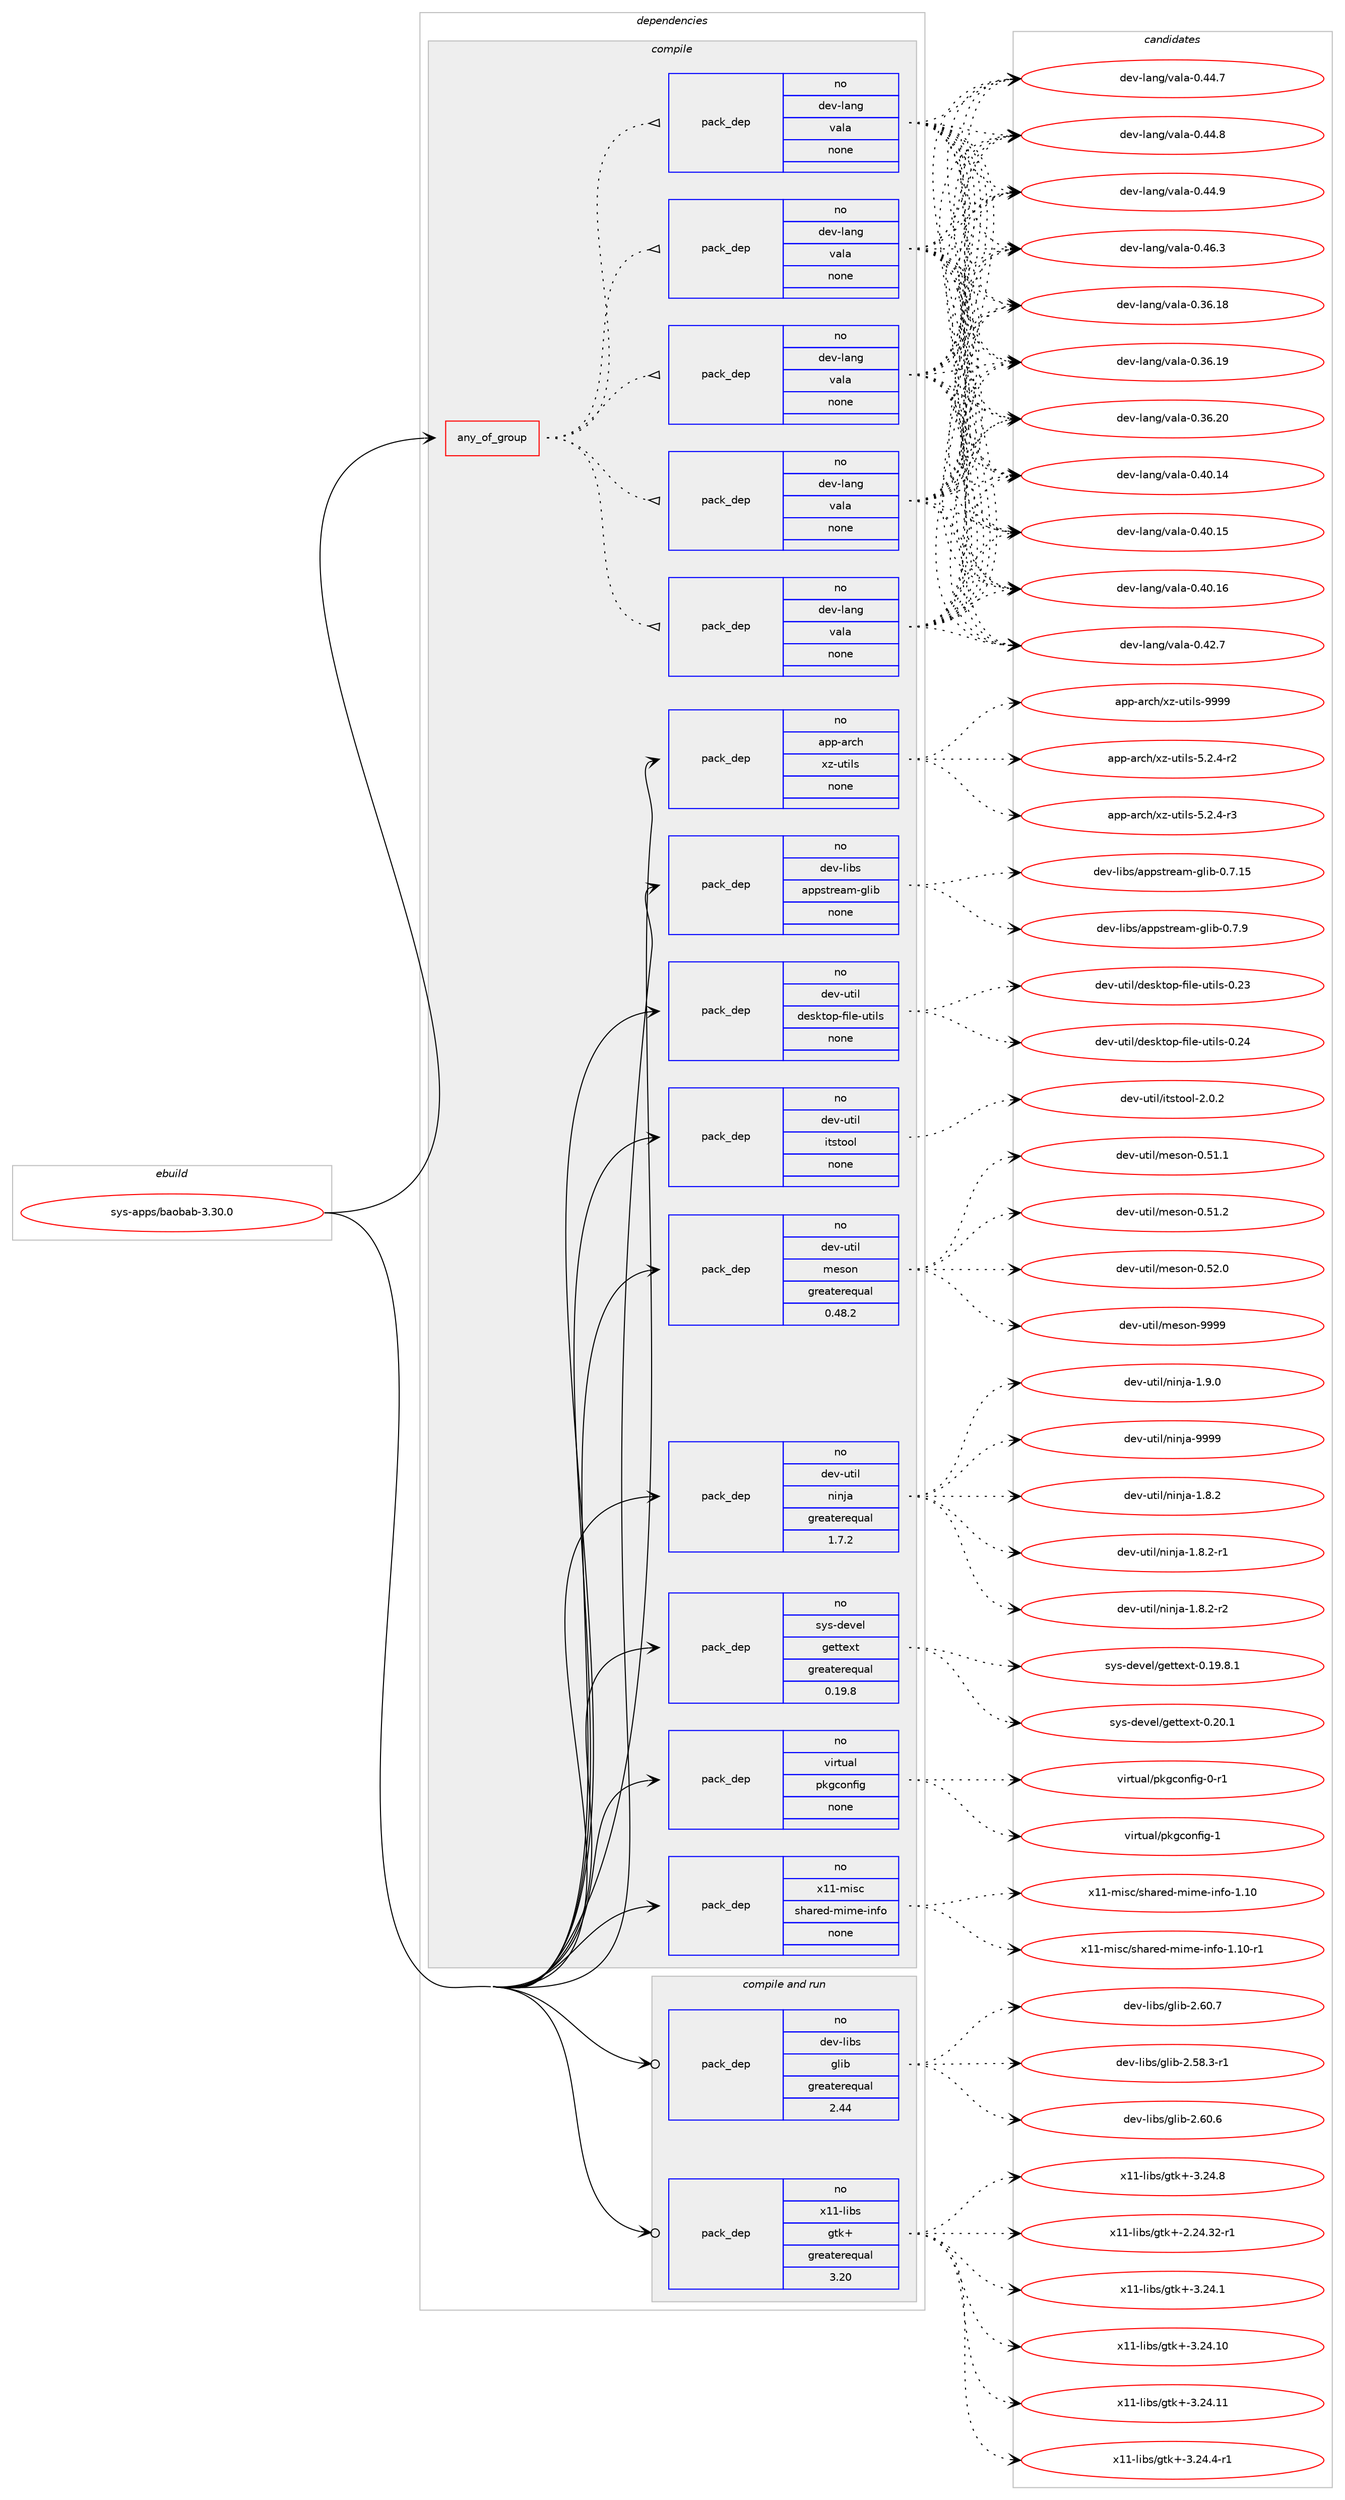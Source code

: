 digraph prolog {

# *************
# Graph options
# *************

newrank=true;
concentrate=true;
compound=true;
graph [rankdir=LR,fontname=Helvetica,fontsize=10,ranksep=1.5];#, ranksep=2.5, nodesep=0.2];
edge  [arrowhead=vee];
node  [fontname=Helvetica,fontsize=10];

# **********
# The ebuild
# **********

subgraph cluster_leftcol {
color=gray;
rank=same;
label=<<i>ebuild</i>>;
id [label="sys-apps/baobab-3.30.0", color=red, width=4, href="../sys-apps/baobab-3.30.0.svg"];
}

# ****************
# The dependencies
# ****************

subgraph cluster_midcol {
color=gray;
label=<<i>dependencies</i>>;
subgraph cluster_compile {
fillcolor="#eeeeee";
style=filled;
label=<<i>compile</i>>;
subgraph any14794 {
dependency873666 [label=<<TABLE BORDER="0" CELLBORDER="1" CELLSPACING="0" CELLPADDING="4"><TR><TD CELLPADDING="10">any_of_group</TD></TR></TABLE>>, shape=none, color=red];subgraph pack648087 {
dependency873667 [label=<<TABLE BORDER="0" CELLBORDER="1" CELLSPACING="0" CELLPADDING="4" WIDTH="220"><TR><TD ROWSPAN="6" CELLPADDING="30">pack_dep</TD></TR><TR><TD WIDTH="110">no</TD></TR><TR><TD>dev-lang</TD></TR><TR><TD>vala</TD></TR><TR><TD>none</TD></TR><TR><TD></TD></TR></TABLE>>, shape=none, color=blue];
}
dependency873666:e -> dependency873667:w [weight=20,style="dotted",arrowhead="oinv"];
subgraph pack648088 {
dependency873668 [label=<<TABLE BORDER="0" CELLBORDER="1" CELLSPACING="0" CELLPADDING="4" WIDTH="220"><TR><TD ROWSPAN="6" CELLPADDING="30">pack_dep</TD></TR><TR><TD WIDTH="110">no</TD></TR><TR><TD>dev-lang</TD></TR><TR><TD>vala</TD></TR><TR><TD>none</TD></TR><TR><TD></TD></TR></TABLE>>, shape=none, color=blue];
}
dependency873666:e -> dependency873668:w [weight=20,style="dotted",arrowhead="oinv"];
subgraph pack648089 {
dependency873669 [label=<<TABLE BORDER="0" CELLBORDER="1" CELLSPACING="0" CELLPADDING="4" WIDTH="220"><TR><TD ROWSPAN="6" CELLPADDING="30">pack_dep</TD></TR><TR><TD WIDTH="110">no</TD></TR><TR><TD>dev-lang</TD></TR><TR><TD>vala</TD></TR><TR><TD>none</TD></TR><TR><TD></TD></TR></TABLE>>, shape=none, color=blue];
}
dependency873666:e -> dependency873669:w [weight=20,style="dotted",arrowhead="oinv"];
subgraph pack648090 {
dependency873670 [label=<<TABLE BORDER="0" CELLBORDER="1" CELLSPACING="0" CELLPADDING="4" WIDTH="220"><TR><TD ROWSPAN="6" CELLPADDING="30">pack_dep</TD></TR><TR><TD WIDTH="110">no</TD></TR><TR><TD>dev-lang</TD></TR><TR><TD>vala</TD></TR><TR><TD>none</TD></TR><TR><TD></TD></TR></TABLE>>, shape=none, color=blue];
}
dependency873666:e -> dependency873670:w [weight=20,style="dotted",arrowhead="oinv"];
subgraph pack648091 {
dependency873671 [label=<<TABLE BORDER="0" CELLBORDER="1" CELLSPACING="0" CELLPADDING="4" WIDTH="220"><TR><TD ROWSPAN="6" CELLPADDING="30">pack_dep</TD></TR><TR><TD WIDTH="110">no</TD></TR><TR><TD>dev-lang</TD></TR><TR><TD>vala</TD></TR><TR><TD>none</TD></TR><TR><TD></TD></TR></TABLE>>, shape=none, color=blue];
}
dependency873666:e -> dependency873671:w [weight=20,style="dotted",arrowhead="oinv"];
}
id:e -> dependency873666:w [weight=20,style="solid",arrowhead="vee"];
subgraph pack648092 {
dependency873672 [label=<<TABLE BORDER="0" CELLBORDER="1" CELLSPACING="0" CELLPADDING="4" WIDTH="220"><TR><TD ROWSPAN="6" CELLPADDING="30">pack_dep</TD></TR><TR><TD WIDTH="110">no</TD></TR><TR><TD>app-arch</TD></TR><TR><TD>xz-utils</TD></TR><TR><TD>none</TD></TR><TR><TD></TD></TR></TABLE>>, shape=none, color=blue];
}
id:e -> dependency873672:w [weight=20,style="solid",arrowhead="vee"];
subgraph pack648093 {
dependency873673 [label=<<TABLE BORDER="0" CELLBORDER="1" CELLSPACING="0" CELLPADDING="4" WIDTH="220"><TR><TD ROWSPAN="6" CELLPADDING="30">pack_dep</TD></TR><TR><TD WIDTH="110">no</TD></TR><TR><TD>dev-libs</TD></TR><TR><TD>appstream-glib</TD></TR><TR><TD>none</TD></TR><TR><TD></TD></TR></TABLE>>, shape=none, color=blue];
}
id:e -> dependency873673:w [weight=20,style="solid",arrowhead="vee"];
subgraph pack648094 {
dependency873674 [label=<<TABLE BORDER="0" CELLBORDER="1" CELLSPACING="0" CELLPADDING="4" WIDTH="220"><TR><TD ROWSPAN="6" CELLPADDING="30">pack_dep</TD></TR><TR><TD WIDTH="110">no</TD></TR><TR><TD>dev-util</TD></TR><TR><TD>desktop-file-utils</TD></TR><TR><TD>none</TD></TR><TR><TD></TD></TR></TABLE>>, shape=none, color=blue];
}
id:e -> dependency873674:w [weight=20,style="solid",arrowhead="vee"];
subgraph pack648095 {
dependency873675 [label=<<TABLE BORDER="0" CELLBORDER="1" CELLSPACING="0" CELLPADDING="4" WIDTH="220"><TR><TD ROWSPAN="6" CELLPADDING="30">pack_dep</TD></TR><TR><TD WIDTH="110">no</TD></TR><TR><TD>dev-util</TD></TR><TR><TD>itstool</TD></TR><TR><TD>none</TD></TR><TR><TD></TD></TR></TABLE>>, shape=none, color=blue];
}
id:e -> dependency873675:w [weight=20,style="solid",arrowhead="vee"];
subgraph pack648096 {
dependency873676 [label=<<TABLE BORDER="0" CELLBORDER="1" CELLSPACING="0" CELLPADDING="4" WIDTH="220"><TR><TD ROWSPAN="6" CELLPADDING="30">pack_dep</TD></TR><TR><TD WIDTH="110">no</TD></TR><TR><TD>dev-util</TD></TR><TR><TD>meson</TD></TR><TR><TD>greaterequal</TD></TR><TR><TD>0.48.2</TD></TR></TABLE>>, shape=none, color=blue];
}
id:e -> dependency873676:w [weight=20,style="solid",arrowhead="vee"];
subgraph pack648097 {
dependency873677 [label=<<TABLE BORDER="0" CELLBORDER="1" CELLSPACING="0" CELLPADDING="4" WIDTH="220"><TR><TD ROWSPAN="6" CELLPADDING="30">pack_dep</TD></TR><TR><TD WIDTH="110">no</TD></TR><TR><TD>dev-util</TD></TR><TR><TD>ninja</TD></TR><TR><TD>greaterequal</TD></TR><TR><TD>1.7.2</TD></TR></TABLE>>, shape=none, color=blue];
}
id:e -> dependency873677:w [weight=20,style="solid",arrowhead="vee"];
subgraph pack648098 {
dependency873678 [label=<<TABLE BORDER="0" CELLBORDER="1" CELLSPACING="0" CELLPADDING="4" WIDTH="220"><TR><TD ROWSPAN="6" CELLPADDING="30">pack_dep</TD></TR><TR><TD WIDTH="110">no</TD></TR><TR><TD>sys-devel</TD></TR><TR><TD>gettext</TD></TR><TR><TD>greaterequal</TD></TR><TR><TD>0.19.8</TD></TR></TABLE>>, shape=none, color=blue];
}
id:e -> dependency873678:w [weight=20,style="solid",arrowhead="vee"];
subgraph pack648099 {
dependency873679 [label=<<TABLE BORDER="0" CELLBORDER="1" CELLSPACING="0" CELLPADDING="4" WIDTH="220"><TR><TD ROWSPAN="6" CELLPADDING="30">pack_dep</TD></TR><TR><TD WIDTH="110">no</TD></TR><TR><TD>virtual</TD></TR><TR><TD>pkgconfig</TD></TR><TR><TD>none</TD></TR><TR><TD></TD></TR></TABLE>>, shape=none, color=blue];
}
id:e -> dependency873679:w [weight=20,style="solid",arrowhead="vee"];
subgraph pack648100 {
dependency873680 [label=<<TABLE BORDER="0" CELLBORDER="1" CELLSPACING="0" CELLPADDING="4" WIDTH="220"><TR><TD ROWSPAN="6" CELLPADDING="30">pack_dep</TD></TR><TR><TD WIDTH="110">no</TD></TR><TR><TD>x11-misc</TD></TR><TR><TD>shared-mime-info</TD></TR><TR><TD>none</TD></TR><TR><TD></TD></TR></TABLE>>, shape=none, color=blue];
}
id:e -> dependency873680:w [weight=20,style="solid",arrowhead="vee"];
}
subgraph cluster_compileandrun {
fillcolor="#eeeeee";
style=filled;
label=<<i>compile and run</i>>;
subgraph pack648101 {
dependency873681 [label=<<TABLE BORDER="0" CELLBORDER="1" CELLSPACING="0" CELLPADDING="4" WIDTH="220"><TR><TD ROWSPAN="6" CELLPADDING="30">pack_dep</TD></TR><TR><TD WIDTH="110">no</TD></TR><TR><TD>dev-libs</TD></TR><TR><TD>glib</TD></TR><TR><TD>greaterequal</TD></TR><TR><TD>2.44</TD></TR></TABLE>>, shape=none, color=blue];
}
id:e -> dependency873681:w [weight=20,style="solid",arrowhead="odotvee"];
subgraph pack648102 {
dependency873682 [label=<<TABLE BORDER="0" CELLBORDER="1" CELLSPACING="0" CELLPADDING="4" WIDTH="220"><TR><TD ROWSPAN="6" CELLPADDING="30">pack_dep</TD></TR><TR><TD WIDTH="110">no</TD></TR><TR><TD>x11-libs</TD></TR><TR><TD>gtk+</TD></TR><TR><TD>greaterequal</TD></TR><TR><TD>3.20</TD></TR></TABLE>>, shape=none, color=blue];
}
id:e -> dependency873682:w [weight=20,style="solid",arrowhead="odotvee"];
}
subgraph cluster_run {
fillcolor="#eeeeee";
style=filled;
label=<<i>run</i>>;
}
}

# **************
# The candidates
# **************

subgraph cluster_choices {
rank=same;
color=gray;
label=<<i>candidates</i>>;

subgraph choice648087 {
color=black;
nodesep=1;
choice10010111845108971101034711897108974548465154464956 [label="dev-lang/vala-0.36.18", color=red, width=4,href="../dev-lang/vala-0.36.18.svg"];
choice10010111845108971101034711897108974548465154464957 [label="dev-lang/vala-0.36.19", color=red, width=4,href="../dev-lang/vala-0.36.19.svg"];
choice10010111845108971101034711897108974548465154465048 [label="dev-lang/vala-0.36.20", color=red, width=4,href="../dev-lang/vala-0.36.20.svg"];
choice10010111845108971101034711897108974548465248464952 [label="dev-lang/vala-0.40.14", color=red, width=4,href="../dev-lang/vala-0.40.14.svg"];
choice10010111845108971101034711897108974548465248464953 [label="dev-lang/vala-0.40.15", color=red, width=4,href="../dev-lang/vala-0.40.15.svg"];
choice10010111845108971101034711897108974548465248464954 [label="dev-lang/vala-0.40.16", color=red, width=4,href="../dev-lang/vala-0.40.16.svg"];
choice100101118451089711010347118971089745484652504655 [label="dev-lang/vala-0.42.7", color=red, width=4,href="../dev-lang/vala-0.42.7.svg"];
choice100101118451089711010347118971089745484652524655 [label="dev-lang/vala-0.44.7", color=red, width=4,href="../dev-lang/vala-0.44.7.svg"];
choice100101118451089711010347118971089745484652524656 [label="dev-lang/vala-0.44.8", color=red, width=4,href="../dev-lang/vala-0.44.8.svg"];
choice100101118451089711010347118971089745484652524657 [label="dev-lang/vala-0.44.9", color=red, width=4,href="../dev-lang/vala-0.44.9.svg"];
choice100101118451089711010347118971089745484652544651 [label="dev-lang/vala-0.46.3", color=red, width=4,href="../dev-lang/vala-0.46.3.svg"];
dependency873667:e -> choice10010111845108971101034711897108974548465154464956:w [style=dotted,weight="100"];
dependency873667:e -> choice10010111845108971101034711897108974548465154464957:w [style=dotted,weight="100"];
dependency873667:e -> choice10010111845108971101034711897108974548465154465048:w [style=dotted,weight="100"];
dependency873667:e -> choice10010111845108971101034711897108974548465248464952:w [style=dotted,weight="100"];
dependency873667:e -> choice10010111845108971101034711897108974548465248464953:w [style=dotted,weight="100"];
dependency873667:e -> choice10010111845108971101034711897108974548465248464954:w [style=dotted,weight="100"];
dependency873667:e -> choice100101118451089711010347118971089745484652504655:w [style=dotted,weight="100"];
dependency873667:e -> choice100101118451089711010347118971089745484652524655:w [style=dotted,weight="100"];
dependency873667:e -> choice100101118451089711010347118971089745484652524656:w [style=dotted,weight="100"];
dependency873667:e -> choice100101118451089711010347118971089745484652524657:w [style=dotted,weight="100"];
dependency873667:e -> choice100101118451089711010347118971089745484652544651:w [style=dotted,weight="100"];
}
subgraph choice648088 {
color=black;
nodesep=1;
choice10010111845108971101034711897108974548465154464956 [label="dev-lang/vala-0.36.18", color=red, width=4,href="../dev-lang/vala-0.36.18.svg"];
choice10010111845108971101034711897108974548465154464957 [label="dev-lang/vala-0.36.19", color=red, width=4,href="../dev-lang/vala-0.36.19.svg"];
choice10010111845108971101034711897108974548465154465048 [label="dev-lang/vala-0.36.20", color=red, width=4,href="../dev-lang/vala-0.36.20.svg"];
choice10010111845108971101034711897108974548465248464952 [label="dev-lang/vala-0.40.14", color=red, width=4,href="../dev-lang/vala-0.40.14.svg"];
choice10010111845108971101034711897108974548465248464953 [label="dev-lang/vala-0.40.15", color=red, width=4,href="../dev-lang/vala-0.40.15.svg"];
choice10010111845108971101034711897108974548465248464954 [label="dev-lang/vala-0.40.16", color=red, width=4,href="../dev-lang/vala-0.40.16.svg"];
choice100101118451089711010347118971089745484652504655 [label="dev-lang/vala-0.42.7", color=red, width=4,href="../dev-lang/vala-0.42.7.svg"];
choice100101118451089711010347118971089745484652524655 [label="dev-lang/vala-0.44.7", color=red, width=4,href="../dev-lang/vala-0.44.7.svg"];
choice100101118451089711010347118971089745484652524656 [label="dev-lang/vala-0.44.8", color=red, width=4,href="../dev-lang/vala-0.44.8.svg"];
choice100101118451089711010347118971089745484652524657 [label="dev-lang/vala-0.44.9", color=red, width=4,href="../dev-lang/vala-0.44.9.svg"];
choice100101118451089711010347118971089745484652544651 [label="dev-lang/vala-0.46.3", color=red, width=4,href="../dev-lang/vala-0.46.3.svg"];
dependency873668:e -> choice10010111845108971101034711897108974548465154464956:w [style=dotted,weight="100"];
dependency873668:e -> choice10010111845108971101034711897108974548465154464957:w [style=dotted,weight="100"];
dependency873668:e -> choice10010111845108971101034711897108974548465154465048:w [style=dotted,weight="100"];
dependency873668:e -> choice10010111845108971101034711897108974548465248464952:w [style=dotted,weight="100"];
dependency873668:e -> choice10010111845108971101034711897108974548465248464953:w [style=dotted,weight="100"];
dependency873668:e -> choice10010111845108971101034711897108974548465248464954:w [style=dotted,weight="100"];
dependency873668:e -> choice100101118451089711010347118971089745484652504655:w [style=dotted,weight="100"];
dependency873668:e -> choice100101118451089711010347118971089745484652524655:w [style=dotted,weight="100"];
dependency873668:e -> choice100101118451089711010347118971089745484652524656:w [style=dotted,weight="100"];
dependency873668:e -> choice100101118451089711010347118971089745484652524657:w [style=dotted,weight="100"];
dependency873668:e -> choice100101118451089711010347118971089745484652544651:w [style=dotted,weight="100"];
}
subgraph choice648089 {
color=black;
nodesep=1;
choice10010111845108971101034711897108974548465154464956 [label="dev-lang/vala-0.36.18", color=red, width=4,href="../dev-lang/vala-0.36.18.svg"];
choice10010111845108971101034711897108974548465154464957 [label="dev-lang/vala-0.36.19", color=red, width=4,href="../dev-lang/vala-0.36.19.svg"];
choice10010111845108971101034711897108974548465154465048 [label="dev-lang/vala-0.36.20", color=red, width=4,href="../dev-lang/vala-0.36.20.svg"];
choice10010111845108971101034711897108974548465248464952 [label="dev-lang/vala-0.40.14", color=red, width=4,href="../dev-lang/vala-0.40.14.svg"];
choice10010111845108971101034711897108974548465248464953 [label="dev-lang/vala-0.40.15", color=red, width=4,href="../dev-lang/vala-0.40.15.svg"];
choice10010111845108971101034711897108974548465248464954 [label="dev-lang/vala-0.40.16", color=red, width=4,href="../dev-lang/vala-0.40.16.svg"];
choice100101118451089711010347118971089745484652504655 [label="dev-lang/vala-0.42.7", color=red, width=4,href="../dev-lang/vala-0.42.7.svg"];
choice100101118451089711010347118971089745484652524655 [label="dev-lang/vala-0.44.7", color=red, width=4,href="../dev-lang/vala-0.44.7.svg"];
choice100101118451089711010347118971089745484652524656 [label="dev-lang/vala-0.44.8", color=red, width=4,href="../dev-lang/vala-0.44.8.svg"];
choice100101118451089711010347118971089745484652524657 [label="dev-lang/vala-0.44.9", color=red, width=4,href="../dev-lang/vala-0.44.9.svg"];
choice100101118451089711010347118971089745484652544651 [label="dev-lang/vala-0.46.3", color=red, width=4,href="../dev-lang/vala-0.46.3.svg"];
dependency873669:e -> choice10010111845108971101034711897108974548465154464956:w [style=dotted,weight="100"];
dependency873669:e -> choice10010111845108971101034711897108974548465154464957:w [style=dotted,weight="100"];
dependency873669:e -> choice10010111845108971101034711897108974548465154465048:w [style=dotted,weight="100"];
dependency873669:e -> choice10010111845108971101034711897108974548465248464952:w [style=dotted,weight="100"];
dependency873669:e -> choice10010111845108971101034711897108974548465248464953:w [style=dotted,weight="100"];
dependency873669:e -> choice10010111845108971101034711897108974548465248464954:w [style=dotted,weight="100"];
dependency873669:e -> choice100101118451089711010347118971089745484652504655:w [style=dotted,weight="100"];
dependency873669:e -> choice100101118451089711010347118971089745484652524655:w [style=dotted,weight="100"];
dependency873669:e -> choice100101118451089711010347118971089745484652524656:w [style=dotted,weight="100"];
dependency873669:e -> choice100101118451089711010347118971089745484652524657:w [style=dotted,weight="100"];
dependency873669:e -> choice100101118451089711010347118971089745484652544651:w [style=dotted,weight="100"];
}
subgraph choice648090 {
color=black;
nodesep=1;
choice10010111845108971101034711897108974548465154464956 [label="dev-lang/vala-0.36.18", color=red, width=4,href="../dev-lang/vala-0.36.18.svg"];
choice10010111845108971101034711897108974548465154464957 [label="dev-lang/vala-0.36.19", color=red, width=4,href="../dev-lang/vala-0.36.19.svg"];
choice10010111845108971101034711897108974548465154465048 [label="dev-lang/vala-0.36.20", color=red, width=4,href="../dev-lang/vala-0.36.20.svg"];
choice10010111845108971101034711897108974548465248464952 [label="dev-lang/vala-0.40.14", color=red, width=4,href="../dev-lang/vala-0.40.14.svg"];
choice10010111845108971101034711897108974548465248464953 [label="dev-lang/vala-0.40.15", color=red, width=4,href="../dev-lang/vala-0.40.15.svg"];
choice10010111845108971101034711897108974548465248464954 [label="dev-lang/vala-0.40.16", color=red, width=4,href="../dev-lang/vala-0.40.16.svg"];
choice100101118451089711010347118971089745484652504655 [label="dev-lang/vala-0.42.7", color=red, width=4,href="../dev-lang/vala-0.42.7.svg"];
choice100101118451089711010347118971089745484652524655 [label="dev-lang/vala-0.44.7", color=red, width=4,href="../dev-lang/vala-0.44.7.svg"];
choice100101118451089711010347118971089745484652524656 [label="dev-lang/vala-0.44.8", color=red, width=4,href="../dev-lang/vala-0.44.8.svg"];
choice100101118451089711010347118971089745484652524657 [label="dev-lang/vala-0.44.9", color=red, width=4,href="../dev-lang/vala-0.44.9.svg"];
choice100101118451089711010347118971089745484652544651 [label="dev-lang/vala-0.46.3", color=red, width=4,href="../dev-lang/vala-0.46.3.svg"];
dependency873670:e -> choice10010111845108971101034711897108974548465154464956:w [style=dotted,weight="100"];
dependency873670:e -> choice10010111845108971101034711897108974548465154464957:w [style=dotted,weight="100"];
dependency873670:e -> choice10010111845108971101034711897108974548465154465048:w [style=dotted,weight="100"];
dependency873670:e -> choice10010111845108971101034711897108974548465248464952:w [style=dotted,weight="100"];
dependency873670:e -> choice10010111845108971101034711897108974548465248464953:w [style=dotted,weight="100"];
dependency873670:e -> choice10010111845108971101034711897108974548465248464954:w [style=dotted,weight="100"];
dependency873670:e -> choice100101118451089711010347118971089745484652504655:w [style=dotted,weight="100"];
dependency873670:e -> choice100101118451089711010347118971089745484652524655:w [style=dotted,weight="100"];
dependency873670:e -> choice100101118451089711010347118971089745484652524656:w [style=dotted,weight="100"];
dependency873670:e -> choice100101118451089711010347118971089745484652524657:w [style=dotted,weight="100"];
dependency873670:e -> choice100101118451089711010347118971089745484652544651:w [style=dotted,weight="100"];
}
subgraph choice648091 {
color=black;
nodesep=1;
choice10010111845108971101034711897108974548465154464956 [label="dev-lang/vala-0.36.18", color=red, width=4,href="../dev-lang/vala-0.36.18.svg"];
choice10010111845108971101034711897108974548465154464957 [label="dev-lang/vala-0.36.19", color=red, width=4,href="../dev-lang/vala-0.36.19.svg"];
choice10010111845108971101034711897108974548465154465048 [label="dev-lang/vala-0.36.20", color=red, width=4,href="../dev-lang/vala-0.36.20.svg"];
choice10010111845108971101034711897108974548465248464952 [label="dev-lang/vala-0.40.14", color=red, width=4,href="../dev-lang/vala-0.40.14.svg"];
choice10010111845108971101034711897108974548465248464953 [label="dev-lang/vala-0.40.15", color=red, width=4,href="../dev-lang/vala-0.40.15.svg"];
choice10010111845108971101034711897108974548465248464954 [label="dev-lang/vala-0.40.16", color=red, width=4,href="../dev-lang/vala-0.40.16.svg"];
choice100101118451089711010347118971089745484652504655 [label="dev-lang/vala-0.42.7", color=red, width=4,href="../dev-lang/vala-0.42.7.svg"];
choice100101118451089711010347118971089745484652524655 [label="dev-lang/vala-0.44.7", color=red, width=4,href="../dev-lang/vala-0.44.7.svg"];
choice100101118451089711010347118971089745484652524656 [label="dev-lang/vala-0.44.8", color=red, width=4,href="../dev-lang/vala-0.44.8.svg"];
choice100101118451089711010347118971089745484652524657 [label="dev-lang/vala-0.44.9", color=red, width=4,href="../dev-lang/vala-0.44.9.svg"];
choice100101118451089711010347118971089745484652544651 [label="dev-lang/vala-0.46.3", color=red, width=4,href="../dev-lang/vala-0.46.3.svg"];
dependency873671:e -> choice10010111845108971101034711897108974548465154464956:w [style=dotted,weight="100"];
dependency873671:e -> choice10010111845108971101034711897108974548465154464957:w [style=dotted,weight="100"];
dependency873671:e -> choice10010111845108971101034711897108974548465154465048:w [style=dotted,weight="100"];
dependency873671:e -> choice10010111845108971101034711897108974548465248464952:w [style=dotted,weight="100"];
dependency873671:e -> choice10010111845108971101034711897108974548465248464953:w [style=dotted,weight="100"];
dependency873671:e -> choice10010111845108971101034711897108974548465248464954:w [style=dotted,weight="100"];
dependency873671:e -> choice100101118451089711010347118971089745484652504655:w [style=dotted,weight="100"];
dependency873671:e -> choice100101118451089711010347118971089745484652524655:w [style=dotted,weight="100"];
dependency873671:e -> choice100101118451089711010347118971089745484652524656:w [style=dotted,weight="100"];
dependency873671:e -> choice100101118451089711010347118971089745484652524657:w [style=dotted,weight="100"];
dependency873671:e -> choice100101118451089711010347118971089745484652544651:w [style=dotted,weight="100"];
}
subgraph choice648092 {
color=black;
nodesep=1;
choice9711211245971149910447120122451171161051081154553465046524511450 [label="app-arch/xz-utils-5.2.4-r2", color=red, width=4,href="../app-arch/xz-utils-5.2.4-r2.svg"];
choice9711211245971149910447120122451171161051081154553465046524511451 [label="app-arch/xz-utils-5.2.4-r3", color=red, width=4,href="../app-arch/xz-utils-5.2.4-r3.svg"];
choice9711211245971149910447120122451171161051081154557575757 [label="app-arch/xz-utils-9999", color=red, width=4,href="../app-arch/xz-utils-9999.svg"];
dependency873672:e -> choice9711211245971149910447120122451171161051081154553465046524511450:w [style=dotted,weight="100"];
dependency873672:e -> choice9711211245971149910447120122451171161051081154553465046524511451:w [style=dotted,weight="100"];
dependency873672:e -> choice9711211245971149910447120122451171161051081154557575757:w [style=dotted,weight="100"];
}
subgraph choice648093 {
color=black;
nodesep=1;
choice1001011184510810598115479711211211511611410197109451031081059845484655464953 [label="dev-libs/appstream-glib-0.7.15", color=red, width=4,href="../dev-libs/appstream-glib-0.7.15.svg"];
choice10010111845108105981154797112112115116114101971094510310810598454846554657 [label="dev-libs/appstream-glib-0.7.9", color=red, width=4,href="../dev-libs/appstream-glib-0.7.9.svg"];
dependency873673:e -> choice1001011184510810598115479711211211511611410197109451031081059845484655464953:w [style=dotted,weight="100"];
dependency873673:e -> choice10010111845108105981154797112112115116114101971094510310810598454846554657:w [style=dotted,weight="100"];
}
subgraph choice648094 {
color=black;
nodesep=1;
choice100101118451171161051084710010111510711611111245102105108101451171161051081154548465051 [label="dev-util/desktop-file-utils-0.23", color=red, width=4,href="../dev-util/desktop-file-utils-0.23.svg"];
choice100101118451171161051084710010111510711611111245102105108101451171161051081154548465052 [label="dev-util/desktop-file-utils-0.24", color=red, width=4,href="../dev-util/desktop-file-utils-0.24.svg"];
dependency873674:e -> choice100101118451171161051084710010111510711611111245102105108101451171161051081154548465051:w [style=dotted,weight="100"];
dependency873674:e -> choice100101118451171161051084710010111510711611111245102105108101451171161051081154548465052:w [style=dotted,weight="100"];
}
subgraph choice648095 {
color=black;
nodesep=1;
choice1001011184511711610510847105116115116111111108455046484650 [label="dev-util/itstool-2.0.2", color=red, width=4,href="../dev-util/itstool-2.0.2.svg"];
dependency873675:e -> choice1001011184511711610510847105116115116111111108455046484650:w [style=dotted,weight="100"];
}
subgraph choice648096 {
color=black;
nodesep=1;
choice100101118451171161051084710910111511111045484653494649 [label="dev-util/meson-0.51.1", color=red, width=4,href="../dev-util/meson-0.51.1.svg"];
choice100101118451171161051084710910111511111045484653494650 [label="dev-util/meson-0.51.2", color=red, width=4,href="../dev-util/meson-0.51.2.svg"];
choice100101118451171161051084710910111511111045484653504648 [label="dev-util/meson-0.52.0", color=red, width=4,href="../dev-util/meson-0.52.0.svg"];
choice10010111845117116105108471091011151111104557575757 [label="dev-util/meson-9999", color=red, width=4,href="../dev-util/meson-9999.svg"];
dependency873676:e -> choice100101118451171161051084710910111511111045484653494649:w [style=dotted,weight="100"];
dependency873676:e -> choice100101118451171161051084710910111511111045484653494650:w [style=dotted,weight="100"];
dependency873676:e -> choice100101118451171161051084710910111511111045484653504648:w [style=dotted,weight="100"];
dependency873676:e -> choice10010111845117116105108471091011151111104557575757:w [style=dotted,weight="100"];
}
subgraph choice648097 {
color=black;
nodesep=1;
choice100101118451171161051084711010511010697454946564650 [label="dev-util/ninja-1.8.2", color=red, width=4,href="../dev-util/ninja-1.8.2.svg"];
choice1001011184511711610510847110105110106974549465646504511449 [label="dev-util/ninja-1.8.2-r1", color=red, width=4,href="../dev-util/ninja-1.8.2-r1.svg"];
choice1001011184511711610510847110105110106974549465646504511450 [label="dev-util/ninja-1.8.2-r2", color=red, width=4,href="../dev-util/ninja-1.8.2-r2.svg"];
choice100101118451171161051084711010511010697454946574648 [label="dev-util/ninja-1.9.0", color=red, width=4,href="../dev-util/ninja-1.9.0.svg"];
choice1001011184511711610510847110105110106974557575757 [label="dev-util/ninja-9999", color=red, width=4,href="../dev-util/ninja-9999.svg"];
dependency873677:e -> choice100101118451171161051084711010511010697454946564650:w [style=dotted,weight="100"];
dependency873677:e -> choice1001011184511711610510847110105110106974549465646504511449:w [style=dotted,weight="100"];
dependency873677:e -> choice1001011184511711610510847110105110106974549465646504511450:w [style=dotted,weight="100"];
dependency873677:e -> choice100101118451171161051084711010511010697454946574648:w [style=dotted,weight="100"];
dependency873677:e -> choice1001011184511711610510847110105110106974557575757:w [style=dotted,weight="100"];
}
subgraph choice648098 {
color=black;
nodesep=1;
choice1151211154510010111810110847103101116116101120116454846495746564649 [label="sys-devel/gettext-0.19.8.1", color=red, width=4,href="../sys-devel/gettext-0.19.8.1.svg"];
choice115121115451001011181011084710310111611610112011645484650484649 [label="sys-devel/gettext-0.20.1", color=red, width=4,href="../sys-devel/gettext-0.20.1.svg"];
dependency873678:e -> choice1151211154510010111810110847103101116116101120116454846495746564649:w [style=dotted,weight="100"];
dependency873678:e -> choice115121115451001011181011084710310111611610112011645484650484649:w [style=dotted,weight="100"];
}
subgraph choice648099 {
color=black;
nodesep=1;
choice11810511411611797108471121071039911111010210510345484511449 [label="virtual/pkgconfig-0-r1", color=red, width=4,href="../virtual/pkgconfig-0-r1.svg"];
choice1181051141161179710847112107103991111101021051034549 [label="virtual/pkgconfig-1", color=red, width=4,href="../virtual/pkgconfig-1.svg"];
dependency873679:e -> choice11810511411611797108471121071039911111010210510345484511449:w [style=dotted,weight="100"];
dependency873679:e -> choice1181051141161179710847112107103991111101021051034549:w [style=dotted,weight="100"];
}
subgraph choice648100 {
color=black;
nodesep=1;
choice12049494510910511599471151049711410110045109105109101451051101021114549464948 [label="x11-misc/shared-mime-info-1.10", color=red, width=4,href="../x11-misc/shared-mime-info-1.10.svg"];
choice120494945109105115994711510497114101100451091051091014510511010211145494649484511449 [label="x11-misc/shared-mime-info-1.10-r1", color=red, width=4,href="../x11-misc/shared-mime-info-1.10-r1.svg"];
dependency873680:e -> choice12049494510910511599471151049711410110045109105109101451051101021114549464948:w [style=dotted,weight="100"];
dependency873680:e -> choice120494945109105115994711510497114101100451091051091014510511010211145494649484511449:w [style=dotted,weight="100"];
}
subgraph choice648101 {
color=black;
nodesep=1;
choice10010111845108105981154710310810598455046535646514511449 [label="dev-libs/glib-2.58.3-r1", color=red, width=4,href="../dev-libs/glib-2.58.3-r1.svg"];
choice1001011184510810598115471031081059845504654484654 [label="dev-libs/glib-2.60.6", color=red, width=4,href="../dev-libs/glib-2.60.6.svg"];
choice1001011184510810598115471031081059845504654484655 [label="dev-libs/glib-2.60.7", color=red, width=4,href="../dev-libs/glib-2.60.7.svg"];
dependency873681:e -> choice10010111845108105981154710310810598455046535646514511449:w [style=dotted,weight="100"];
dependency873681:e -> choice1001011184510810598115471031081059845504654484654:w [style=dotted,weight="100"];
dependency873681:e -> choice1001011184510810598115471031081059845504654484655:w [style=dotted,weight="100"];
}
subgraph choice648102 {
color=black;
nodesep=1;
choice12049494510810598115471031161074345504650524651504511449 [label="x11-libs/gtk+-2.24.32-r1", color=red, width=4,href="../x11-libs/gtk+-2.24.32-r1.svg"];
choice12049494510810598115471031161074345514650524649 [label="x11-libs/gtk+-3.24.1", color=red, width=4,href="../x11-libs/gtk+-3.24.1.svg"];
choice1204949451081059811547103116107434551465052464948 [label="x11-libs/gtk+-3.24.10", color=red, width=4,href="../x11-libs/gtk+-3.24.10.svg"];
choice1204949451081059811547103116107434551465052464949 [label="x11-libs/gtk+-3.24.11", color=red, width=4,href="../x11-libs/gtk+-3.24.11.svg"];
choice120494945108105981154710311610743455146505246524511449 [label="x11-libs/gtk+-3.24.4-r1", color=red, width=4,href="../x11-libs/gtk+-3.24.4-r1.svg"];
choice12049494510810598115471031161074345514650524656 [label="x11-libs/gtk+-3.24.8", color=red, width=4,href="../x11-libs/gtk+-3.24.8.svg"];
dependency873682:e -> choice12049494510810598115471031161074345504650524651504511449:w [style=dotted,weight="100"];
dependency873682:e -> choice12049494510810598115471031161074345514650524649:w [style=dotted,weight="100"];
dependency873682:e -> choice1204949451081059811547103116107434551465052464948:w [style=dotted,weight="100"];
dependency873682:e -> choice1204949451081059811547103116107434551465052464949:w [style=dotted,weight="100"];
dependency873682:e -> choice120494945108105981154710311610743455146505246524511449:w [style=dotted,weight="100"];
dependency873682:e -> choice12049494510810598115471031161074345514650524656:w [style=dotted,weight="100"];
}
}

}
